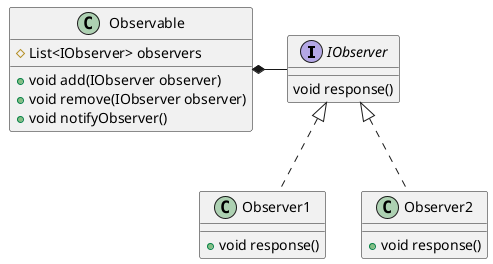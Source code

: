 @startuml

interface IObserver {
    void response()
}
class Observer1 implements IObserver {
    + void response()
}
class Observer2 implements IObserver {
    + void response()
}
class Observable {
    # List<IObserver> observers
    + void add(IObserver observer)
    + void remove(IObserver observer)
    + void notifyObserver()
}
Observable *- IObserver

@enduml